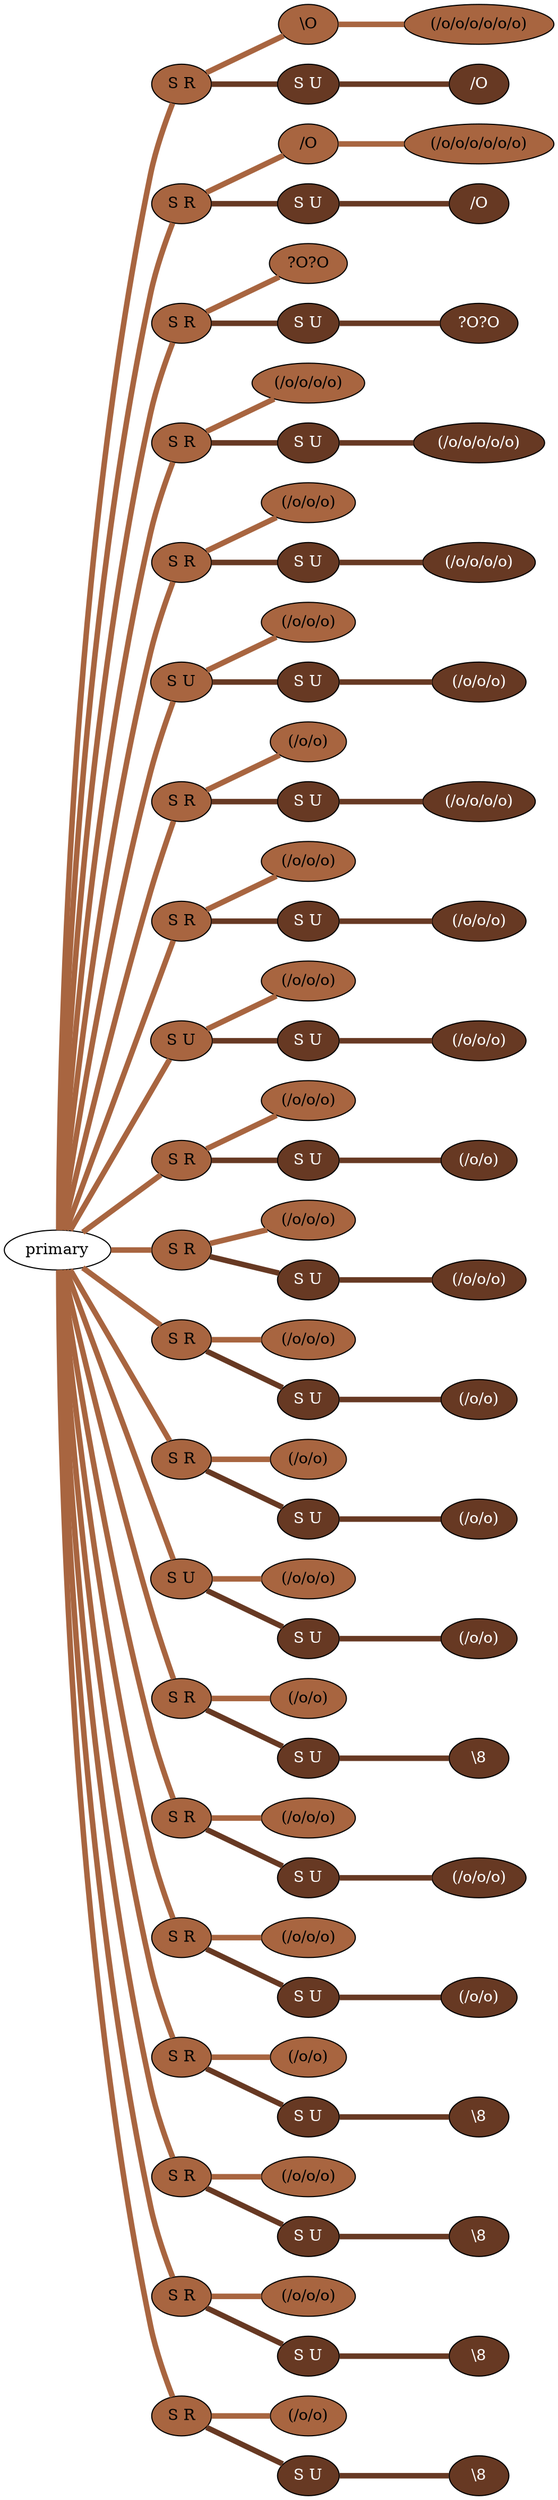 graph {
 graph [rankdir=LR]
"1" [qtype="pendant_node", pendant_colors="#A86540", pendant_ply="S", pendant_attach="R", pendant_length="26.5", label="S R", style=filled, fillcolor="#A86540", fontcolor="#000000"]
"primary" -- "1" [qtype="pendant_link",penwidth=5,color="#A86540"]
"1:0" [qtype="knot_node", knot_value="1", knot_type="S", knot_position="10.0", knot_spin="Z", label="\\O", style=filled, fillcolor="#A86540" , fontcolor="#000000"]
"1" -- "1:0" [qtype="knot_link",penwidth=5,color="#A86540"]
"1:1" [qtype="knot_node", knot_value="6", knot_type="L", knot_position="16.5", knot_spin="S", label="(/o/o/o/o/o/o)", style=filled, fillcolor="#A86540" , fontcolor="#000000"]
"1:0" -- "1:1" [qtype="knot_link",penwidth=5,color="#A86540"]
"1s1" [qtype="pendant_node", pendant_colors="#673923", pendant_ply="S", pendant_attach="U", pendant_length="31.0", label="S U", style=filled, fillcolor="#673923", fontcolor="#ffffff"]
"1" -- "1s1" [qtype="pendant_link",penwidth=5,color="#673923"]
"1s1:0" [qtype="knot_node", knot_value="1", knot_type="S", knot_position="10.0", knot_spin="S", label="/O", style=filled, fillcolor="#673923" , fontcolor="#ffffff"]
"1s1" -- "1s1:0" [qtype="knot_link",penwidth=5,color="#673923"]
"2" [qtype="pendant_node", pendant_colors="#A86540", pendant_ply="S", pendant_attach="R", pendant_length="26.5", label="S R", style=filled, fillcolor="#A86540", fontcolor="#000000"]
"primary" -- "2" [qtype="pendant_link",penwidth=5,color="#A86540"]
"2:0" [qtype="knot_node", knot_value="1", knot_type="S", knot_position="9.0", knot_spin="S", label="/O", style=filled, fillcolor="#A86540" , fontcolor="#000000"]
"2" -- "2:0" [qtype="knot_link",penwidth=5,color="#A86540"]
"2:1" [qtype="knot_node", knot_value="6", knot_type="L", knot_position="16.5", knot_spin="S", label="(/o/o/o/o/o/o)", style=filled, fillcolor="#A86540" , fontcolor="#000000"]
"2:0" -- "2:1" [qtype="knot_link",penwidth=5,color="#A86540"]
"2s1" [qtype="pendant_node", pendant_colors="#673923", pendant_ply="S", pendant_attach="U", pendant_length="33.5", label="S U", style=filled, fillcolor="#673923", fontcolor="#ffffff"]
"2" -- "2s1" [qtype="pendant_link",penwidth=5,color="#673923"]
"2s1:0" [qtype="knot_node", knot_value="1", knot_type="S", knot_position="10.0", knot_spin="S", label="/O", style=filled, fillcolor="#673923" , fontcolor="#ffffff"]
"2s1" -- "2s1:0" [qtype="knot_link",penwidth=5,color="#673923"]
"3" [qtype="pendant_node", pendant_colors="#A86540", pendant_ply="S", pendant_attach="R", pendant_length="32.5", label="S R", style=filled, fillcolor="#A86540", fontcolor="#000000"]
"primary" -- "3" [qtype="pendant_link",penwidth=5,color="#A86540"]
"3:0" [qtype="knot_node", knot_value="2", knot_type="S", knot_position="9.5", knot_spin="SZ", label="?O?O", style=filled, fillcolor="#A86540" , fontcolor="#000000"]
"3" -- "3:0" [qtype="knot_link",penwidth=5,color="#A86540"]
"3s1" [qtype="pendant_node", pendant_colors="#673923", pendant_ply="S", pendant_attach="U", pendant_length="30.0", label="S U", style=filled, fillcolor="#673923", fontcolor="#ffffff"]
"3" -- "3s1" [qtype="pendant_link",penwidth=5,color="#673923"]
"3s1:0" [qtype="knot_node", knot_value="2", knot_type="S", knot_position="10.0", knot_spin="SZ", label="?O?O", style=filled, fillcolor="#673923" , fontcolor="#ffffff"]
"3s1" -- "3s1:0" [qtype="knot_link",penwidth=5,color="#673923"]
"4" [qtype="pendant_node", pendant_colors="#A86540", pendant_ply="S", pendant_attach="R", pendant_length="32.0", label="S R", style=filled, fillcolor="#A86540", fontcolor="#000000"]
"primary" -- "4" [qtype="pendant_link",penwidth=5,color="#A86540"]
"4:0" [qtype="knot_node", knot_value="4", knot_type="L", knot_position="11.0", knot_spin="S", label="(/o/o/o/o)", style=filled, fillcolor="#A86540" , fontcolor="#000000"]
"4" -- "4:0" [qtype="knot_link",penwidth=5,color="#A86540"]
"4s1" [qtype="pendant_node", pendant_colors="#673923", pendant_ply="S", pendant_attach="U", pendant_length="31.0", label="S U", style=filled, fillcolor="#673923", fontcolor="#ffffff"]
"4" -- "4s1" [qtype="pendant_link",penwidth=5,color="#673923"]
"4s1:0" [qtype="knot_node", knot_value="5", knot_type="L", knot_position="11.0", knot_spin="S", label="(/o/o/o/o/o)", style=filled, fillcolor="#673923" , fontcolor="#ffffff"]
"4s1" -- "4s1:0" [qtype="knot_link",penwidth=5,color="#673923"]
"5" [qtype="pendant_node", pendant_colors="#A86540", pendant_ply="S", pendant_attach="R", pendant_length="33.5", label="S R", style=filled, fillcolor="#A86540", fontcolor="#000000"]
"primary" -- "5" [qtype="pendant_link",penwidth=5,color="#A86540"]
"5:0" [qtype="knot_node", knot_value="3", knot_type="L", knot_position="11.0", knot_spin="S", label="(/o/o/o)", style=filled, fillcolor="#A86540" , fontcolor="#000000"]
"5" -- "5:0" [qtype="knot_link",penwidth=5,color="#A86540"]
"5s1" [qtype="pendant_node", pendant_colors="#673923", pendant_ply="S", pendant_attach="U", pendant_length="31.5", label="S U", style=filled, fillcolor="#673923", fontcolor="#ffffff"]
"5" -- "5s1" [qtype="pendant_link",penwidth=5,color="#673923"]
"5s1:0" [qtype="knot_node", knot_value="4", knot_type="L", knot_position="10.0", knot_spin="S", label="(/o/o/o/o)", style=filled, fillcolor="#673923" , fontcolor="#ffffff"]
"5s1" -- "5s1:0" [qtype="knot_link",penwidth=5,color="#673923"]
"6" [qtype="pendant_node", pendant_colors="#A86540", pendant_ply="S", pendant_attach="U", pendant_length="33.0", label="S U", style=filled, fillcolor="#A86540", fontcolor="#000000"]
"primary" -- "6" [qtype="pendant_link",penwidth=5,color="#A86540"]
"6:0" [qtype="knot_node", knot_value="3", knot_type="L", knot_position="11.0", knot_spin="S", label="(/o/o/o)", style=filled, fillcolor="#A86540" , fontcolor="#000000"]
"6" -- "6:0" [qtype="knot_link",penwidth=5,color="#A86540"]
"6s1" [qtype="pendant_node", pendant_colors="#673923", pendant_ply="S", pendant_attach="U", pendant_length="35.0", label="S U", style=filled, fillcolor="#673923", fontcolor="#ffffff"]
"6" -- "6s1" [qtype="pendant_link",penwidth=5,color="#673923"]
"6s1:0" [qtype="knot_node", knot_value="3", knot_type="L", knot_position="11.0", knot_spin="S", label="(/o/o/o)", style=filled, fillcolor="#673923" , fontcolor="#ffffff"]
"6s1" -- "6s1:0" [qtype="knot_link",penwidth=5,color="#673923"]
"7" [qtype="pendant_node", pendant_colors="#A86540", pendant_ply="S", pendant_attach="R", pendant_length="34.0", label="S R", style=filled, fillcolor="#A86540", fontcolor="#000000"]
"primary" -- "7" [qtype="pendant_link",penwidth=5,color="#A86540"]
"7:0" [qtype="knot_node", knot_value="2", knot_type="L", knot_position="10.5", knot_spin="S", label="(/o/o)", style=filled, fillcolor="#A86540" , fontcolor="#000000"]
"7" -- "7:0" [qtype="knot_link",penwidth=5,color="#A86540"]
"7s1" [qtype="pendant_node", pendant_colors="#673923", pendant_ply="S", pendant_attach="U", pendant_length="32.0", label="S U", style=filled, fillcolor="#673923", fontcolor="#ffffff"]
"7" -- "7s1" [qtype="pendant_link",penwidth=5,color="#673923"]
"7s1:0" [qtype="knot_node", knot_value="4", knot_type="L", knot_position="10.0", knot_spin="S", label="(/o/o/o/o)", style=filled, fillcolor="#673923" , fontcolor="#ffffff"]
"7s1" -- "7s1:0" [qtype="knot_link",penwidth=5,color="#673923"]
"8" [qtype="pendant_node", pendant_colors="#A86540", pendant_ply="S", pendant_attach="R", pendant_length="34.0", label="S R", style=filled, fillcolor="#A86540", fontcolor="#000000"]
"primary" -- "8" [qtype="pendant_link",penwidth=5,color="#A86540"]
"8:0" [qtype="knot_node", knot_value="3", knot_type="L", knot_position="11.0", knot_spin="S", label="(/o/o/o)", style=filled, fillcolor="#A86540" , fontcolor="#000000"]
"8" -- "8:0" [qtype="knot_link",penwidth=5,color="#A86540"]
"8s1" [qtype="pendant_node", pendant_colors="#673923", pendant_ply="S", pendant_attach="U", pendant_length="35.0", label="S U", style=filled, fillcolor="#673923", fontcolor="#ffffff"]
"8" -- "8s1" [qtype="pendant_link",penwidth=5,color="#673923"]
"8s1:0" [qtype="knot_node", knot_value="3", knot_type="L", knot_position="12.0", knot_spin="S", label="(/o/o/o)", style=filled, fillcolor="#673923" , fontcolor="#ffffff"]
"8s1" -- "8s1:0" [qtype="knot_link",penwidth=5,color="#673923"]
"9" [qtype="pendant_node", pendant_colors="#A86540", pendant_ply="S", pendant_attach="U", pendant_length="34.5", label="S U", style=filled, fillcolor="#A86540", fontcolor="#000000"]
"primary" -- "9" [qtype="pendant_link",penwidth=5,color="#A86540"]
"9:0" [qtype="knot_node", knot_value="3", knot_type="L", knot_position="11.0", knot_spin="S", label="(/o/o/o)", style=filled, fillcolor="#A86540" , fontcolor="#000000"]
"9" -- "9:0" [qtype="knot_link",penwidth=5,color="#A86540"]
"9s1" [qtype="pendant_node", pendant_colors="#673923", pendant_ply="S", pendant_attach="U", pendant_length="34.0", label="S U", style=filled, fillcolor="#673923", fontcolor="#ffffff"]
"9" -- "9s1" [qtype="pendant_link",penwidth=5,color="#673923"]
"9s1:0" [qtype="knot_node", knot_value="3", knot_type="L", knot_position="11.0", knot_spin="S", label="(/o/o/o)", style=filled, fillcolor="#673923" , fontcolor="#ffffff"]
"9s1" -- "9s1:0" [qtype="knot_link",penwidth=5,color="#673923"]
"10" [qtype="pendant_node", pendant_colors="#A86540", pendant_ply="S", pendant_attach="R", pendant_length="30.0", label="S R", style=filled, fillcolor="#A86540", fontcolor="#000000"]
"primary" -- "10" [qtype="pendant_link",penwidth=5,color="#A86540"]
"10:0" [qtype="knot_node", knot_value="3", knot_type="L", knot_position="11.0", knot_spin="S", label="(/o/o/o)", style=filled, fillcolor="#A86540" , fontcolor="#000000"]
"10" -- "10:0" [qtype="knot_link",penwidth=5,color="#A86540"]
"10s1" [qtype="pendant_node", pendant_colors="#673923", pendant_ply="S", pendant_attach="U", pendant_length="29.0", label="S U", style=filled, fillcolor="#673923", fontcolor="#ffffff"]
"10" -- "10s1" [qtype="pendant_link",penwidth=5,color="#673923"]
"10s1:0" [qtype="knot_node", knot_value="2", knot_type="L", knot_position="11.0", knot_spin="S", label="(/o/o)", style=filled, fillcolor="#673923" , fontcolor="#ffffff"]
"10s1" -- "10s1:0" [qtype="knot_link",penwidth=5,color="#673923"]
"11" [qtype="pendant_node", pendant_colors="#A86540", pendant_ply="S", pendant_attach="R", pendant_length="30.5", label="S R", style=filled, fillcolor="#A86540", fontcolor="#000000"]
"primary" -- "11" [qtype="pendant_link",penwidth=5,color="#A86540"]
"11:0" [qtype="knot_node", knot_value="3", knot_type="L", knot_position="11.0", knot_spin="S", label="(/o/o/o)", style=filled, fillcolor="#A86540" , fontcolor="#000000"]
"11" -- "11:0" [qtype="knot_link",penwidth=5,color="#A86540"]
"11s1" [qtype="pendant_node", pendant_colors="#673923", pendant_ply="S", pendant_attach="U", pendant_length="31.0", label="S U", style=filled, fillcolor="#673923", fontcolor="#ffffff"]
"11" -- "11s1" [qtype="pendant_link",penwidth=5,color="#673923"]
"11s1:0" [qtype="knot_node", knot_value="3", knot_type="L", knot_position="11.0", knot_spin="S", label="(/o/o/o)", style=filled, fillcolor="#673923" , fontcolor="#ffffff"]
"11s1" -- "11s1:0" [qtype="knot_link",penwidth=5,color="#673923"]
"12" [qtype="pendant_node", pendant_colors="#A86540", pendant_ply="S", pendant_attach="R", pendant_length="30.5", label="S R", style=filled, fillcolor="#A86540", fontcolor="#000000"]
"primary" -- "12" [qtype="pendant_link",penwidth=5,color="#A86540"]
"12:0" [qtype="knot_node", knot_value="3", knot_type="L", knot_position="11.0", knot_spin="S", label="(/o/o/o)", style=filled, fillcolor="#A86540" , fontcolor="#000000"]
"12" -- "12:0" [qtype="knot_link",penwidth=5,color="#A86540"]
"12s1" [qtype="pendant_node", pendant_colors="#673923", pendant_ply="S", pendant_attach="U", pendant_length="29.5", label="S U", style=filled, fillcolor="#673923", fontcolor="#ffffff"]
"12" -- "12s1" [qtype="pendant_link",penwidth=5,color="#673923"]
"12s1:0" [qtype="knot_node", knot_value="2", knot_type="L", knot_position="10.0", knot_spin="S", label="(/o/o)", style=filled, fillcolor="#673923" , fontcolor="#ffffff"]
"12s1" -- "12s1:0" [qtype="knot_link",penwidth=5,color="#673923"]
"13" [qtype="pendant_node", pendant_colors="#A86540", pendant_ply="S", pendant_attach="R", pendant_length="33.0", label="S R", style=filled, fillcolor="#A86540", fontcolor="#000000"]
"primary" -- "13" [qtype="pendant_link",penwidth=5,color="#A86540"]
"13:0" [qtype="knot_node", knot_value="2", knot_type="L", knot_position="10.0", knot_spin="S", label="(/o/o)", style=filled, fillcolor="#A86540" , fontcolor="#000000"]
"13" -- "13:0" [qtype="knot_link",penwidth=5,color="#A86540"]
"13s1" [qtype="pendant_node", pendant_colors="#673923", pendant_ply="S", pendant_attach="U", pendant_length="30.0", label="S U", style=filled, fillcolor="#673923", fontcolor="#ffffff"]
"13" -- "13s1" [qtype="pendant_link",penwidth=5,color="#673923"]
"13s1:0" [qtype="knot_node", knot_value="2", knot_type="L", knot_position="10.0", knot_spin="S", label="(/o/o)", style=filled, fillcolor="#673923" , fontcolor="#ffffff"]
"13s1" -- "13s1:0" [qtype="knot_link",penwidth=5,color="#673923"]
"14" [qtype="pendant_node", pendant_colors="#A86540", pendant_ply="S", pendant_attach="U", pendant_length="30.0", label="S U", style=filled, fillcolor="#A86540", fontcolor="#000000"]
"primary" -- "14" [qtype="pendant_link",penwidth=5,color="#A86540"]
"14:0" [qtype="knot_node", knot_value="3", knot_type="L", knot_position="10.5", knot_spin="S", label="(/o/o/o)", style=filled, fillcolor="#A86540" , fontcolor="#000000"]
"14" -- "14:0" [qtype="knot_link",penwidth=5,color="#A86540"]
"14s1" [qtype="pendant_node", pendant_colors="#673923", pendant_ply="S", pendant_attach="U", pendant_length="29.0", label="S U", style=filled, fillcolor="#673923", fontcolor="#ffffff"]
"14" -- "14s1" [qtype="pendant_link",penwidth=5,color="#673923"]
"14s1:0" [qtype="knot_node", knot_value="2", knot_type="L", knot_position="10.5", knot_spin="S", label="(/o/o)", style=filled, fillcolor="#673923" , fontcolor="#ffffff"]
"14s1" -- "14s1:0" [qtype="knot_link",penwidth=5,color="#673923"]
"15" [qtype="pendant_node", pendant_colors="#A86540", pendant_ply="S", pendant_attach="R", pendant_length="11.5", label="S R", style=filled, fillcolor="#A86540", fontcolor="#000000"]
"primary" -- "15" [qtype="pendant_link",penwidth=5,color="#A86540"]
"15:0" [qtype="knot_node", knot_value="2", knot_type="L", knot_position="11.0", knot_spin="S", label="(/o/o)", style=filled, fillcolor="#A86540" , fontcolor="#000000"]
"15" -- "15:0" [qtype="knot_link",penwidth=5,color="#A86540"]
"15s1" [qtype="pendant_node", pendant_colors="#673923", pendant_ply="S", pendant_attach="U", pendant_length="27.5", label="S U", style=filled, fillcolor="#673923", fontcolor="#ffffff"]
"15" -- "15s1" [qtype="pendant_link",penwidth=5,color="#673923"]
"15s1:0" [qtype="knot_node", knot_value="1", knot_type="E", knot_position="10.5", knot_spin="Z", label="\\8", style=filled, fillcolor="#673923" , fontcolor="#ffffff"]
"15s1" -- "15s1:0" [qtype="knot_link",penwidth=5,color="#673923"]
"16" [qtype="pendant_node", pendant_colors="#A86540", pendant_ply="S", pendant_attach="R", pendant_length="33.0", label="S R", style=filled, fillcolor="#A86540", fontcolor="#000000"]
"primary" -- "16" [qtype="pendant_link",penwidth=5,color="#A86540"]
"16:0" [qtype="knot_node", knot_value="3", knot_type="L", knot_position="11.0", knot_spin="S", label="(/o/o/o)", style=filled, fillcolor="#A86540" , fontcolor="#000000"]
"16" -- "16:0" [qtype="knot_link",penwidth=5,color="#A86540"]
"16s1" [qtype="pendant_node", pendant_colors="#673923", pendant_ply="S", pendant_attach="U", pendant_length="33.0", label="S U", style=filled, fillcolor="#673923", fontcolor="#ffffff"]
"16" -- "16s1" [qtype="pendant_link",penwidth=5,color="#673923"]
"16s1:0" [qtype="knot_node", knot_value="3", knot_type="L", knot_position="10.5", knot_spin="S", label="(/o/o/o)", style=filled, fillcolor="#673923" , fontcolor="#ffffff"]
"16s1" -- "16s1:0" [qtype="knot_link",penwidth=5,color="#673923"]
"17" [qtype="pendant_node", pendant_colors="#A86540", pendant_ply="S", pendant_attach="R", pendant_length="33.0", label="S R", style=filled, fillcolor="#A86540", fontcolor="#000000"]
"primary" -- "17" [qtype="pendant_link",penwidth=5,color="#A86540"]
"17:0" [qtype="knot_node", knot_value="3", knot_type="L", knot_position="11.0", knot_spin="S", label="(/o/o/o)", style=filled, fillcolor="#A86540" , fontcolor="#000000"]
"17" -- "17:0" [qtype="knot_link",penwidth=5,color="#A86540"]
"17s1" [qtype="pendant_node", pendant_colors="#673923", pendant_ply="S", pendant_attach="U", pendant_length="36.5", label="S U", style=filled, fillcolor="#673923", fontcolor="#ffffff"]
"17" -- "17s1" [qtype="pendant_link",penwidth=5,color="#673923"]
"17s1:0" [qtype="knot_node", knot_value="2", knot_type="L", knot_position="10.0", knot_spin="S", label="(/o/o)", style=filled, fillcolor="#673923" , fontcolor="#ffffff"]
"17s1" -- "17s1:0" [qtype="knot_link",penwidth=5,color="#673923"]
"18" [qtype="pendant_node", pendant_colors="#A86540", pendant_ply="S", pendant_attach="R", pendant_length="34.5", label="S R", style=filled, fillcolor="#A86540", fontcolor="#000000"]
"primary" -- "18" [qtype="pendant_link",penwidth=5,color="#A86540"]
"18:0" [qtype="knot_node", knot_value="2", knot_type="L", knot_position="11.0", knot_spin="S", label="(/o/o)", style=filled, fillcolor="#A86540" , fontcolor="#000000"]
"18" -- "18:0" [qtype="knot_link",penwidth=5,color="#A86540"]
"18s1" [qtype="pendant_node", pendant_colors="#673923", pendant_ply="S", pendant_attach="U", pendant_length="34.0", label="S U", style=filled, fillcolor="#673923", fontcolor="#ffffff"]
"18" -- "18s1" [qtype="pendant_link",penwidth=5,color="#673923"]
"18s1:0" [qtype="knot_node", knot_value="1", knot_type="E", knot_position="11.5", knot_spin="Z", label="\\8", style=filled, fillcolor="#673923" , fontcolor="#ffffff"]
"18s1" -- "18s1:0" [qtype="knot_link",penwidth=5,color="#673923"]
"19" [qtype="pendant_node", pendant_colors="#A86540", pendant_ply="S", pendant_attach="R", pendant_length="33.0", label="S R", style=filled, fillcolor="#A86540", fontcolor="#000000"]
"primary" -- "19" [qtype="pendant_link",penwidth=5,color="#A86540"]
"19:0" [qtype="knot_node", knot_value="3", knot_type="L", knot_position="11.5", knot_spin="S", label="(/o/o/o)", style=filled, fillcolor="#A86540" , fontcolor="#000000"]
"19" -- "19:0" [qtype="knot_link",penwidth=5,color="#A86540"]
"19s1" [qtype="pendant_node", pendant_colors="#673923", pendant_ply="S", pendant_attach="U", pendant_length="33.5", label="S U", style=filled, fillcolor="#673923", fontcolor="#ffffff"]
"19" -- "19s1" [qtype="pendant_link",penwidth=5,color="#673923"]
"19s1:0" [qtype="knot_node", knot_value="1", knot_type="E", knot_position="11.0", knot_spin="Z", label="\\8", style=filled, fillcolor="#673923" , fontcolor="#ffffff"]
"19s1" -- "19s1:0" [qtype="knot_link",penwidth=5,color="#673923"]
"20" [qtype="pendant_node", pendant_colors="#A86540", pendant_ply="S", pendant_attach="R", pendant_length="34.5", label="S R", style=filled, fillcolor="#A86540", fontcolor="#000000"]
"primary" -- "20" [qtype="pendant_link",penwidth=5,color="#A86540"]
"20:0" [qtype="knot_node", knot_value="3", knot_type="L", knot_position="12.0", knot_spin="S", label="(/o/o/o)", style=filled, fillcolor="#A86540" , fontcolor="#000000"]
"20" -- "20:0" [qtype="knot_link",penwidth=5,color="#A86540"]
"20s1" [qtype="pendant_node", pendant_colors="#673923", pendant_ply="S", pendant_attach="U", pendant_length="33.0", label="S U", style=filled, fillcolor="#673923", fontcolor="#ffffff"]
"20" -- "20s1" [qtype="pendant_link",penwidth=5,color="#673923"]
"20s1:0" [qtype="knot_node", knot_value="1", knot_type="E", knot_position="10.5", knot_spin="Z", label="\\8", style=filled, fillcolor="#673923" , fontcolor="#ffffff"]
"20s1" -- "20s1:0" [qtype="knot_link",penwidth=5,color="#673923"]
"21" [qtype="pendant_node", pendant_colors="#A86540", pendant_ply="S", pendant_attach="R", pendant_length="33.0", label="S R", style=filled, fillcolor="#A86540", fontcolor="#000000"]
"primary" -- "21" [qtype="pendant_link",penwidth=5,color="#A86540"]
"21:0" [qtype="knot_node", knot_value="2", knot_type="L", knot_position="11.0", knot_spin="S", label="(/o/o)", style=filled, fillcolor="#A86540" , fontcolor="#000000"]
"21" -- "21:0" [qtype="knot_link",penwidth=5,color="#A86540"]
"21s1" [qtype="pendant_node", pendant_colors="#673923", pendant_ply="S", pendant_attach="U", pendant_length="34.5", label="S U", style=filled, fillcolor="#673923", fontcolor="#ffffff"]
"21" -- "21s1" [qtype="pendant_link",penwidth=5,color="#673923"]
"21s1:0" [qtype="knot_node", knot_value="1", knot_type="E", knot_position="10.5", knot_spin="Z", label="\\8", style=filled, fillcolor="#673923" , fontcolor="#ffffff"]
"21s1" -- "21s1:0" [qtype="knot_link",penwidth=5,color="#673923"]
}
